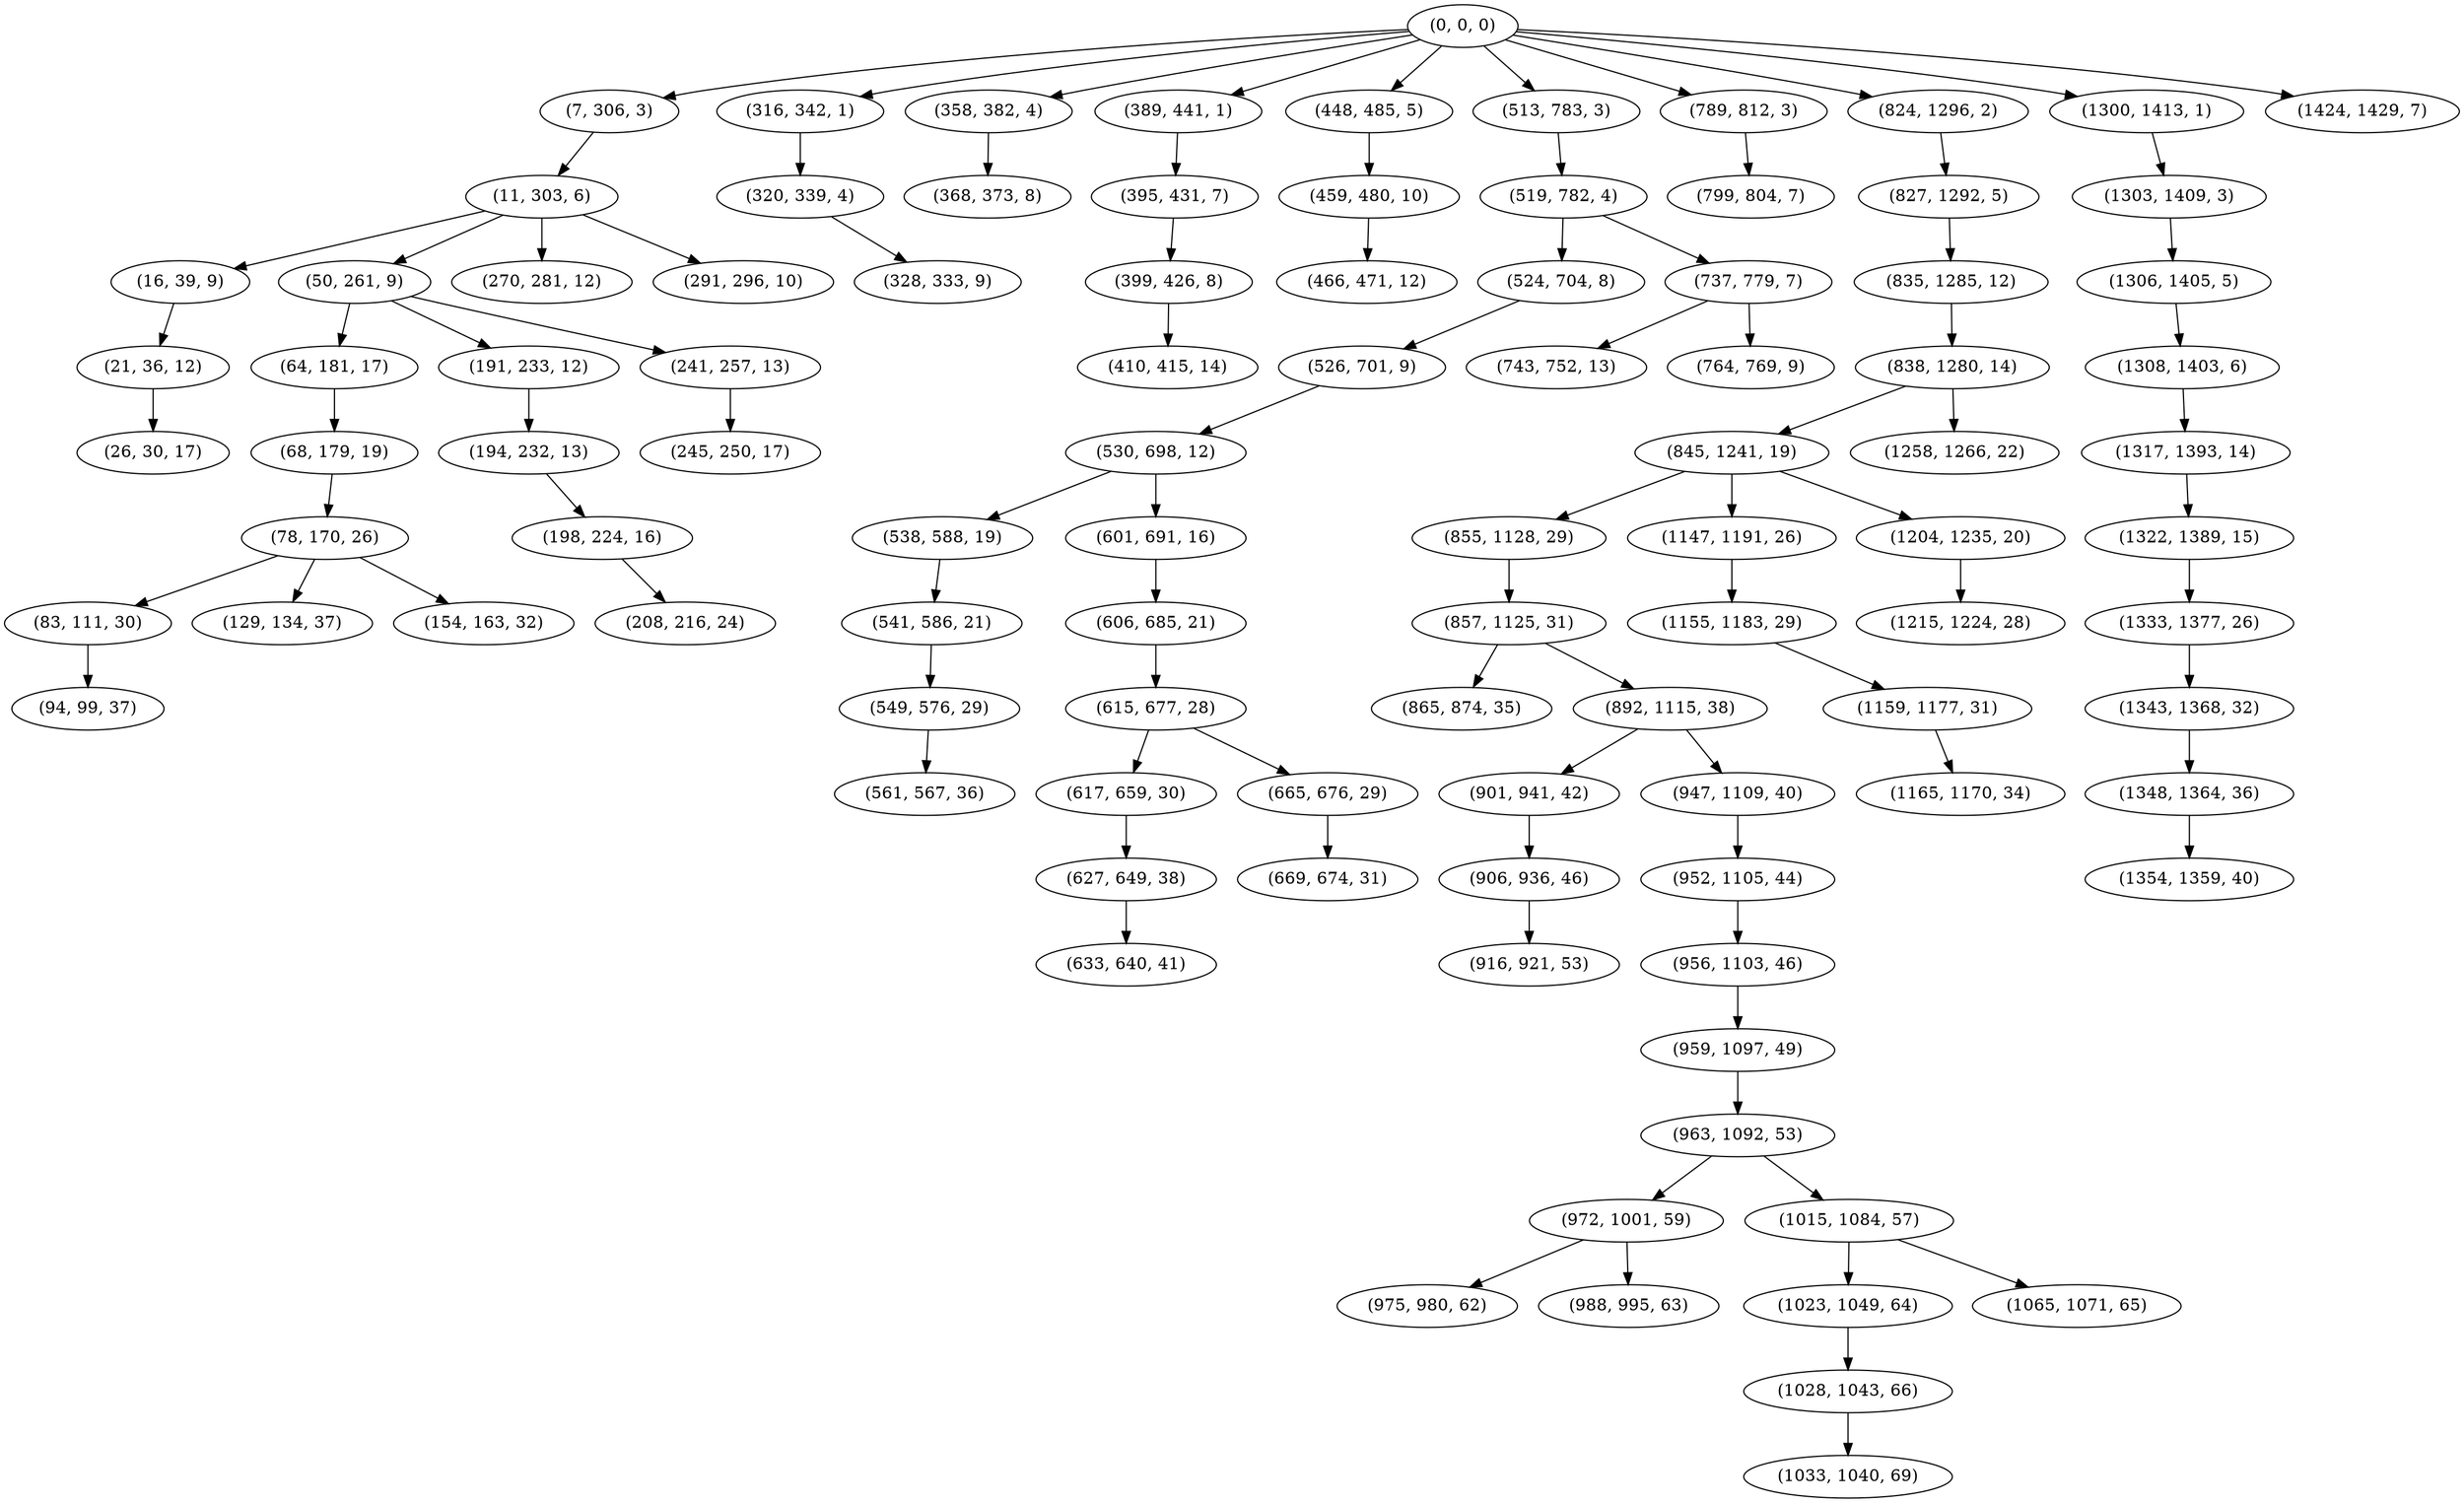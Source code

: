 digraph tree {
    "(0, 0, 0)";
    "(7, 306, 3)";
    "(11, 303, 6)";
    "(16, 39, 9)";
    "(21, 36, 12)";
    "(26, 30, 17)";
    "(50, 261, 9)";
    "(64, 181, 17)";
    "(68, 179, 19)";
    "(78, 170, 26)";
    "(83, 111, 30)";
    "(94, 99, 37)";
    "(129, 134, 37)";
    "(154, 163, 32)";
    "(191, 233, 12)";
    "(194, 232, 13)";
    "(198, 224, 16)";
    "(208, 216, 24)";
    "(241, 257, 13)";
    "(245, 250, 17)";
    "(270, 281, 12)";
    "(291, 296, 10)";
    "(316, 342, 1)";
    "(320, 339, 4)";
    "(328, 333, 9)";
    "(358, 382, 4)";
    "(368, 373, 8)";
    "(389, 441, 1)";
    "(395, 431, 7)";
    "(399, 426, 8)";
    "(410, 415, 14)";
    "(448, 485, 5)";
    "(459, 480, 10)";
    "(466, 471, 12)";
    "(513, 783, 3)";
    "(519, 782, 4)";
    "(524, 704, 8)";
    "(526, 701, 9)";
    "(530, 698, 12)";
    "(538, 588, 19)";
    "(541, 586, 21)";
    "(549, 576, 29)";
    "(561, 567, 36)";
    "(601, 691, 16)";
    "(606, 685, 21)";
    "(615, 677, 28)";
    "(617, 659, 30)";
    "(627, 649, 38)";
    "(633, 640, 41)";
    "(665, 676, 29)";
    "(669, 674, 31)";
    "(737, 779, 7)";
    "(743, 752, 13)";
    "(764, 769, 9)";
    "(789, 812, 3)";
    "(799, 804, 7)";
    "(824, 1296, 2)";
    "(827, 1292, 5)";
    "(835, 1285, 12)";
    "(838, 1280, 14)";
    "(845, 1241, 19)";
    "(855, 1128, 29)";
    "(857, 1125, 31)";
    "(865, 874, 35)";
    "(892, 1115, 38)";
    "(901, 941, 42)";
    "(906, 936, 46)";
    "(916, 921, 53)";
    "(947, 1109, 40)";
    "(952, 1105, 44)";
    "(956, 1103, 46)";
    "(959, 1097, 49)";
    "(963, 1092, 53)";
    "(972, 1001, 59)";
    "(975, 980, 62)";
    "(988, 995, 63)";
    "(1015, 1084, 57)";
    "(1023, 1049, 64)";
    "(1028, 1043, 66)";
    "(1033, 1040, 69)";
    "(1065, 1071, 65)";
    "(1147, 1191, 26)";
    "(1155, 1183, 29)";
    "(1159, 1177, 31)";
    "(1165, 1170, 34)";
    "(1204, 1235, 20)";
    "(1215, 1224, 28)";
    "(1258, 1266, 22)";
    "(1300, 1413, 1)";
    "(1303, 1409, 3)";
    "(1306, 1405, 5)";
    "(1308, 1403, 6)";
    "(1317, 1393, 14)";
    "(1322, 1389, 15)";
    "(1333, 1377, 26)";
    "(1343, 1368, 32)";
    "(1348, 1364, 36)";
    "(1354, 1359, 40)";
    "(1424, 1429, 7)";
    "(0, 0, 0)" -> "(7, 306, 3)";
    "(0, 0, 0)" -> "(316, 342, 1)";
    "(0, 0, 0)" -> "(358, 382, 4)";
    "(0, 0, 0)" -> "(389, 441, 1)";
    "(0, 0, 0)" -> "(448, 485, 5)";
    "(0, 0, 0)" -> "(513, 783, 3)";
    "(0, 0, 0)" -> "(789, 812, 3)";
    "(0, 0, 0)" -> "(824, 1296, 2)";
    "(0, 0, 0)" -> "(1300, 1413, 1)";
    "(0, 0, 0)" -> "(1424, 1429, 7)";
    "(7, 306, 3)" -> "(11, 303, 6)";
    "(11, 303, 6)" -> "(16, 39, 9)";
    "(11, 303, 6)" -> "(50, 261, 9)";
    "(11, 303, 6)" -> "(270, 281, 12)";
    "(11, 303, 6)" -> "(291, 296, 10)";
    "(16, 39, 9)" -> "(21, 36, 12)";
    "(21, 36, 12)" -> "(26, 30, 17)";
    "(50, 261, 9)" -> "(64, 181, 17)";
    "(50, 261, 9)" -> "(191, 233, 12)";
    "(50, 261, 9)" -> "(241, 257, 13)";
    "(64, 181, 17)" -> "(68, 179, 19)";
    "(68, 179, 19)" -> "(78, 170, 26)";
    "(78, 170, 26)" -> "(83, 111, 30)";
    "(78, 170, 26)" -> "(129, 134, 37)";
    "(78, 170, 26)" -> "(154, 163, 32)";
    "(83, 111, 30)" -> "(94, 99, 37)";
    "(191, 233, 12)" -> "(194, 232, 13)";
    "(194, 232, 13)" -> "(198, 224, 16)";
    "(198, 224, 16)" -> "(208, 216, 24)";
    "(241, 257, 13)" -> "(245, 250, 17)";
    "(316, 342, 1)" -> "(320, 339, 4)";
    "(320, 339, 4)" -> "(328, 333, 9)";
    "(358, 382, 4)" -> "(368, 373, 8)";
    "(389, 441, 1)" -> "(395, 431, 7)";
    "(395, 431, 7)" -> "(399, 426, 8)";
    "(399, 426, 8)" -> "(410, 415, 14)";
    "(448, 485, 5)" -> "(459, 480, 10)";
    "(459, 480, 10)" -> "(466, 471, 12)";
    "(513, 783, 3)" -> "(519, 782, 4)";
    "(519, 782, 4)" -> "(524, 704, 8)";
    "(519, 782, 4)" -> "(737, 779, 7)";
    "(524, 704, 8)" -> "(526, 701, 9)";
    "(526, 701, 9)" -> "(530, 698, 12)";
    "(530, 698, 12)" -> "(538, 588, 19)";
    "(530, 698, 12)" -> "(601, 691, 16)";
    "(538, 588, 19)" -> "(541, 586, 21)";
    "(541, 586, 21)" -> "(549, 576, 29)";
    "(549, 576, 29)" -> "(561, 567, 36)";
    "(601, 691, 16)" -> "(606, 685, 21)";
    "(606, 685, 21)" -> "(615, 677, 28)";
    "(615, 677, 28)" -> "(617, 659, 30)";
    "(615, 677, 28)" -> "(665, 676, 29)";
    "(617, 659, 30)" -> "(627, 649, 38)";
    "(627, 649, 38)" -> "(633, 640, 41)";
    "(665, 676, 29)" -> "(669, 674, 31)";
    "(737, 779, 7)" -> "(743, 752, 13)";
    "(737, 779, 7)" -> "(764, 769, 9)";
    "(789, 812, 3)" -> "(799, 804, 7)";
    "(824, 1296, 2)" -> "(827, 1292, 5)";
    "(827, 1292, 5)" -> "(835, 1285, 12)";
    "(835, 1285, 12)" -> "(838, 1280, 14)";
    "(838, 1280, 14)" -> "(845, 1241, 19)";
    "(838, 1280, 14)" -> "(1258, 1266, 22)";
    "(845, 1241, 19)" -> "(855, 1128, 29)";
    "(845, 1241, 19)" -> "(1147, 1191, 26)";
    "(845, 1241, 19)" -> "(1204, 1235, 20)";
    "(855, 1128, 29)" -> "(857, 1125, 31)";
    "(857, 1125, 31)" -> "(865, 874, 35)";
    "(857, 1125, 31)" -> "(892, 1115, 38)";
    "(892, 1115, 38)" -> "(901, 941, 42)";
    "(892, 1115, 38)" -> "(947, 1109, 40)";
    "(901, 941, 42)" -> "(906, 936, 46)";
    "(906, 936, 46)" -> "(916, 921, 53)";
    "(947, 1109, 40)" -> "(952, 1105, 44)";
    "(952, 1105, 44)" -> "(956, 1103, 46)";
    "(956, 1103, 46)" -> "(959, 1097, 49)";
    "(959, 1097, 49)" -> "(963, 1092, 53)";
    "(963, 1092, 53)" -> "(972, 1001, 59)";
    "(963, 1092, 53)" -> "(1015, 1084, 57)";
    "(972, 1001, 59)" -> "(975, 980, 62)";
    "(972, 1001, 59)" -> "(988, 995, 63)";
    "(1015, 1084, 57)" -> "(1023, 1049, 64)";
    "(1015, 1084, 57)" -> "(1065, 1071, 65)";
    "(1023, 1049, 64)" -> "(1028, 1043, 66)";
    "(1028, 1043, 66)" -> "(1033, 1040, 69)";
    "(1147, 1191, 26)" -> "(1155, 1183, 29)";
    "(1155, 1183, 29)" -> "(1159, 1177, 31)";
    "(1159, 1177, 31)" -> "(1165, 1170, 34)";
    "(1204, 1235, 20)" -> "(1215, 1224, 28)";
    "(1300, 1413, 1)" -> "(1303, 1409, 3)";
    "(1303, 1409, 3)" -> "(1306, 1405, 5)";
    "(1306, 1405, 5)" -> "(1308, 1403, 6)";
    "(1308, 1403, 6)" -> "(1317, 1393, 14)";
    "(1317, 1393, 14)" -> "(1322, 1389, 15)";
    "(1322, 1389, 15)" -> "(1333, 1377, 26)";
    "(1333, 1377, 26)" -> "(1343, 1368, 32)";
    "(1343, 1368, 32)" -> "(1348, 1364, 36)";
    "(1348, 1364, 36)" -> "(1354, 1359, 40)";
}
